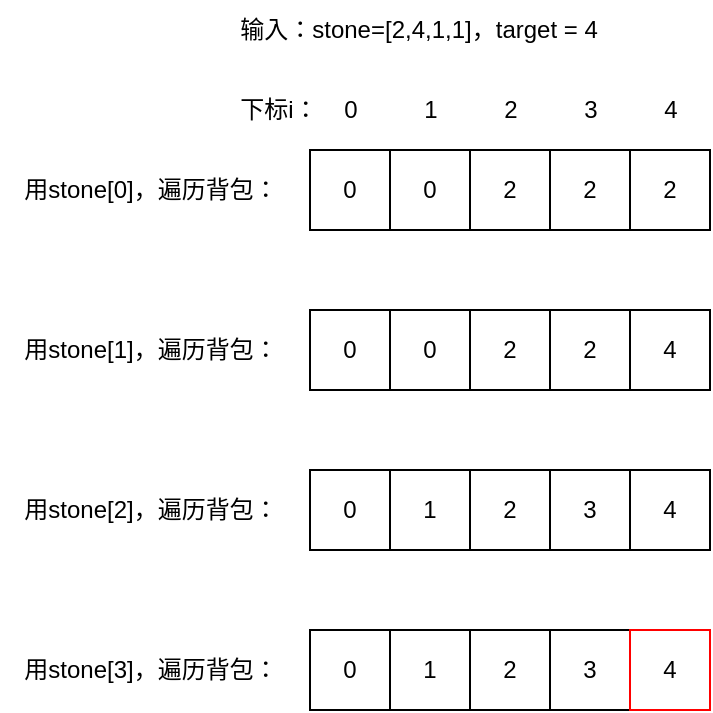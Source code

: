 <mxfile version="26.0.7">
  <diagram name="第 1 页" id="0hom4rhx-MMXK7QyyDmW">
    <mxGraphModel dx="954" dy="727" grid="1" gridSize="10" guides="1" tooltips="1" connect="1" arrows="1" fold="1" page="1" pageScale="1" pageWidth="827" pageHeight="1169" math="0" shadow="0">
      <root>
        <mxCell id="0" />
        <mxCell id="1" parent="0" />
        <mxCell id="mhRMRVqYWNk4K4GI2A-I-1" value="0" style="whiteSpace=wrap;html=1;aspect=fixed;" vertex="1" parent="1">
          <mxGeometry x="360" y="200" width="40" height="40" as="geometry" />
        </mxCell>
        <mxCell id="mhRMRVqYWNk4K4GI2A-I-2" value="0" style="whiteSpace=wrap;html=1;aspect=fixed;" vertex="1" parent="1">
          <mxGeometry x="400" y="200" width="40" height="40" as="geometry" />
        </mxCell>
        <mxCell id="mhRMRVqYWNk4K4GI2A-I-3" value="2" style="whiteSpace=wrap;html=1;aspect=fixed;" vertex="1" parent="1">
          <mxGeometry x="440" y="200" width="40" height="40" as="geometry" />
        </mxCell>
        <mxCell id="mhRMRVqYWNk4K4GI2A-I-4" value="2" style="whiteSpace=wrap;html=1;aspect=fixed;" vertex="1" parent="1">
          <mxGeometry x="480" y="200" width="40" height="40" as="geometry" />
        </mxCell>
        <mxCell id="mhRMRVqYWNk4K4GI2A-I-5" value="2" style="whiteSpace=wrap;html=1;aspect=fixed;" vertex="1" parent="1">
          <mxGeometry x="520" y="200" width="40" height="40" as="geometry" />
        </mxCell>
        <mxCell id="mhRMRVqYWNk4K4GI2A-I-6" value="用stone[0]，遍历背包：" style="text;html=1;align=center;verticalAlign=middle;resizable=0;points=[];autosize=1;strokeColor=none;fillColor=none;" vertex="1" parent="1">
          <mxGeometry x="205" y="205" width="150" height="30" as="geometry" />
        </mxCell>
        <mxCell id="mhRMRVqYWNk4K4GI2A-I-7" value="0" style="whiteSpace=wrap;html=1;aspect=fixed;" vertex="1" parent="1">
          <mxGeometry x="360" y="280" width="40" height="40" as="geometry" />
        </mxCell>
        <mxCell id="mhRMRVqYWNk4K4GI2A-I-8" value="0" style="whiteSpace=wrap;html=1;aspect=fixed;" vertex="1" parent="1">
          <mxGeometry x="400" y="280" width="40" height="40" as="geometry" />
        </mxCell>
        <mxCell id="mhRMRVqYWNk4K4GI2A-I-9" value="2" style="whiteSpace=wrap;html=1;aspect=fixed;" vertex="1" parent="1">
          <mxGeometry x="440" y="280" width="40" height="40" as="geometry" />
        </mxCell>
        <mxCell id="mhRMRVqYWNk4K4GI2A-I-10" value="2" style="whiteSpace=wrap;html=1;aspect=fixed;" vertex="1" parent="1">
          <mxGeometry x="480" y="280" width="40" height="40" as="geometry" />
        </mxCell>
        <mxCell id="mhRMRVqYWNk4K4GI2A-I-11" value="4" style="whiteSpace=wrap;html=1;aspect=fixed;" vertex="1" parent="1">
          <mxGeometry x="520" y="280" width="40" height="40" as="geometry" />
        </mxCell>
        <mxCell id="mhRMRVqYWNk4K4GI2A-I-12" value="用stone[1]，遍历背包：" style="text;html=1;align=center;verticalAlign=middle;resizable=0;points=[];autosize=1;strokeColor=none;fillColor=none;" vertex="1" parent="1">
          <mxGeometry x="205" y="285" width="150" height="30" as="geometry" />
        </mxCell>
        <mxCell id="mhRMRVqYWNk4K4GI2A-I-13" value="0" style="whiteSpace=wrap;html=1;aspect=fixed;" vertex="1" parent="1">
          <mxGeometry x="360" y="360" width="40" height="40" as="geometry" />
        </mxCell>
        <mxCell id="mhRMRVqYWNk4K4GI2A-I-14" value="1" style="whiteSpace=wrap;html=1;aspect=fixed;" vertex="1" parent="1">
          <mxGeometry x="400" y="360" width="40" height="40" as="geometry" />
        </mxCell>
        <mxCell id="mhRMRVqYWNk4K4GI2A-I-15" value="2" style="whiteSpace=wrap;html=1;aspect=fixed;" vertex="1" parent="1">
          <mxGeometry x="440" y="360" width="40" height="40" as="geometry" />
        </mxCell>
        <mxCell id="mhRMRVqYWNk4K4GI2A-I-16" value="3" style="whiteSpace=wrap;html=1;aspect=fixed;" vertex="1" parent="1">
          <mxGeometry x="480" y="360" width="40" height="40" as="geometry" />
        </mxCell>
        <mxCell id="mhRMRVqYWNk4K4GI2A-I-17" value="4" style="whiteSpace=wrap;html=1;aspect=fixed;" vertex="1" parent="1">
          <mxGeometry x="520" y="360" width="40" height="40" as="geometry" />
        </mxCell>
        <mxCell id="mhRMRVqYWNk4K4GI2A-I-18" value="用stone[2]，遍历背包：" style="text;html=1;align=center;verticalAlign=middle;resizable=0;points=[];autosize=1;strokeColor=none;fillColor=none;" vertex="1" parent="1">
          <mxGeometry x="205" y="365" width="150" height="30" as="geometry" />
        </mxCell>
        <mxCell id="mhRMRVqYWNk4K4GI2A-I-19" value="0" style="whiteSpace=wrap;html=1;aspect=fixed;" vertex="1" parent="1">
          <mxGeometry x="360" y="440" width="40" height="40" as="geometry" />
        </mxCell>
        <mxCell id="mhRMRVqYWNk4K4GI2A-I-20" value="1" style="whiteSpace=wrap;html=1;aspect=fixed;" vertex="1" parent="1">
          <mxGeometry x="400" y="440" width="40" height="40" as="geometry" />
        </mxCell>
        <mxCell id="mhRMRVqYWNk4K4GI2A-I-21" value="2" style="whiteSpace=wrap;html=1;aspect=fixed;" vertex="1" parent="1">
          <mxGeometry x="440" y="440" width="40" height="40" as="geometry" />
        </mxCell>
        <mxCell id="mhRMRVqYWNk4K4GI2A-I-22" value="3" style="whiteSpace=wrap;html=1;aspect=fixed;" vertex="1" parent="1">
          <mxGeometry x="480" y="440" width="40" height="40" as="geometry" />
        </mxCell>
        <mxCell id="mhRMRVqYWNk4K4GI2A-I-23" value="4" style="whiteSpace=wrap;html=1;aspect=fixed;strokeColor=#FF0000;" vertex="1" parent="1">
          <mxGeometry x="520" y="440" width="40" height="40" as="geometry" />
        </mxCell>
        <mxCell id="mhRMRVqYWNk4K4GI2A-I-24" value="用stone[3]，遍历背包：" style="text;html=1;align=center;verticalAlign=middle;resizable=0;points=[];autosize=1;strokeColor=none;fillColor=none;" vertex="1" parent="1">
          <mxGeometry x="205" y="445" width="150" height="30" as="geometry" />
        </mxCell>
        <mxCell id="mhRMRVqYWNk4K4GI2A-I-25" value="输入：stone=[2,4,1,1]，target = 4" style="text;html=1;align=center;verticalAlign=middle;resizable=0;points=[];autosize=1;strokeColor=none;fillColor=none;" vertex="1" parent="1">
          <mxGeometry x="314" y="125" width="200" height="30" as="geometry" />
        </mxCell>
        <mxCell id="mhRMRVqYWNk4K4GI2A-I-26" value="0" style="text;html=1;align=center;verticalAlign=middle;resizable=0;points=[];autosize=1;strokeColor=none;fillColor=none;" vertex="1" parent="1">
          <mxGeometry x="365" y="165" width="30" height="30" as="geometry" />
        </mxCell>
        <mxCell id="mhRMRVqYWNk4K4GI2A-I-27" value="1" style="text;html=1;align=center;verticalAlign=middle;resizable=0;points=[];autosize=1;strokeColor=none;fillColor=none;" vertex="1" parent="1">
          <mxGeometry x="405" y="165" width="30" height="30" as="geometry" />
        </mxCell>
        <mxCell id="mhRMRVqYWNk4K4GI2A-I-28" value="2" style="text;html=1;align=center;verticalAlign=middle;resizable=0;points=[];autosize=1;strokeColor=none;fillColor=none;" vertex="1" parent="1">
          <mxGeometry x="445" y="165" width="30" height="30" as="geometry" />
        </mxCell>
        <mxCell id="mhRMRVqYWNk4K4GI2A-I-29" value="3" style="text;html=1;align=center;verticalAlign=middle;resizable=0;points=[];autosize=1;strokeColor=none;fillColor=none;" vertex="1" parent="1">
          <mxGeometry x="485" y="165" width="30" height="30" as="geometry" />
        </mxCell>
        <mxCell id="mhRMRVqYWNk4K4GI2A-I-30" value="4" style="text;html=1;align=center;verticalAlign=middle;resizable=0;points=[];autosize=1;strokeColor=none;fillColor=none;" vertex="1" parent="1">
          <mxGeometry x="525" y="165" width="30" height="30" as="geometry" />
        </mxCell>
        <mxCell id="mhRMRVqYWNk4K4GI2A-I-31" value="下标i：" style="text;html=1;align=center;verticalAlign=middle;resizable=0;points=[];autosize=1;strokeColor=none;fillColor=none;" vertex="1" parent="1">
          <mxGeometry x="314" y="165" width="60" height="30" as="geometry" />
        </mxCell>
      </root>
    </mxGraphModel>
  </diagram>
</mxfile>
